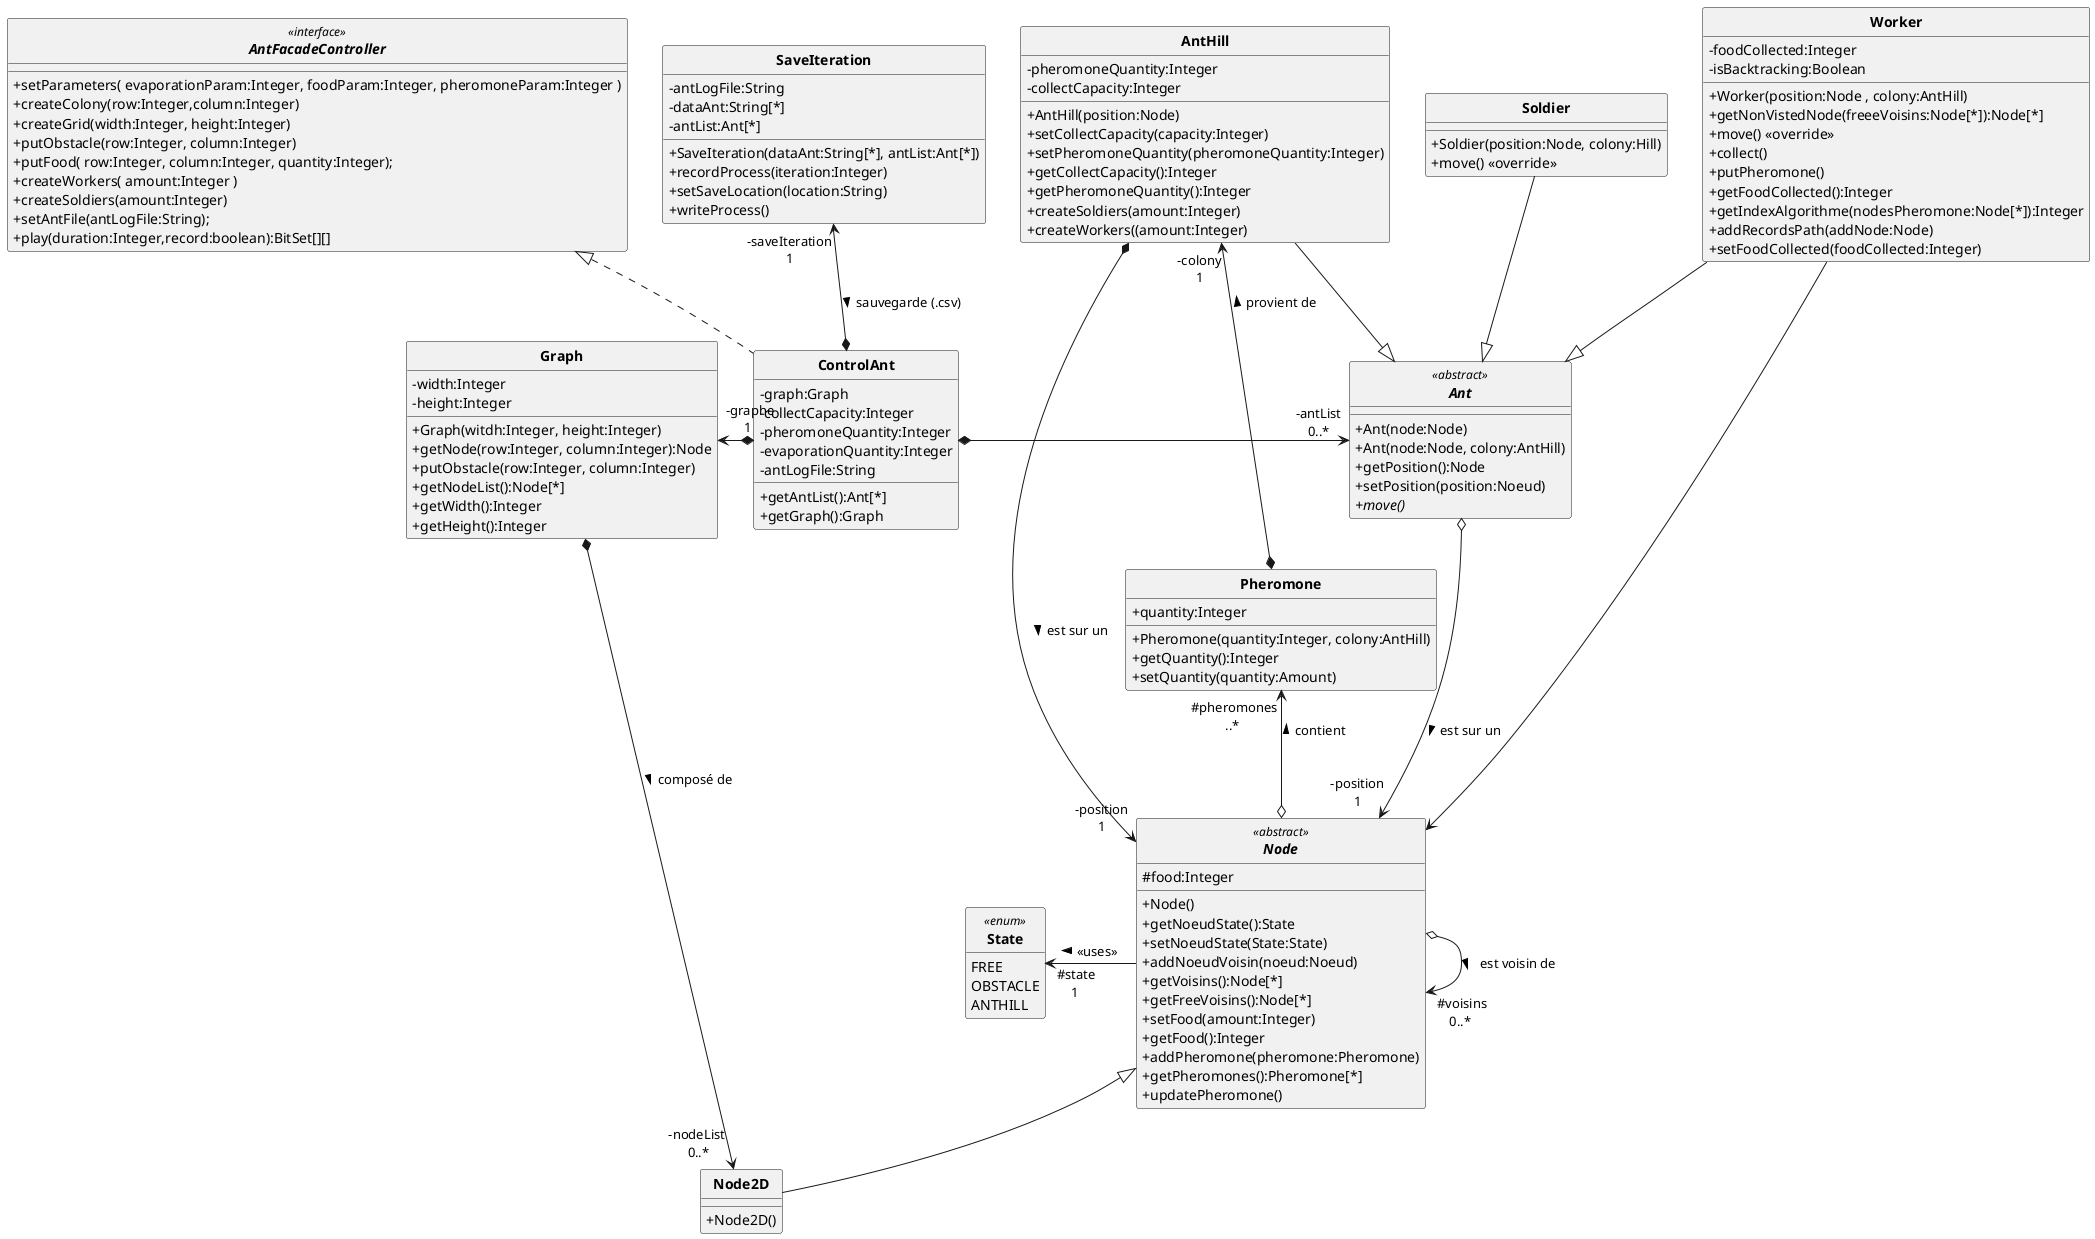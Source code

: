 @startuml
'https://plantuml.com/sequence-diagram
allow_mixing
skinparam style strictuml
skinparam classAttributeIconSize 0
skinparam circledCharacterRadius 0
skinparam circledCharacterFontSize 0
skinparam classFontStyle Bold
'autonumber
hide enum methods

'Controleur
interface AntFacadeController <<interface>> {
    +setParameters( evaporationParam:Integer, foodParam:Integer, pheromoneParam:Integer )
    +createColony(row:Integer,column:Integer)
    +createGrid(width:Integer, height:Integer)
    +putObstacle(row:Integer, column:Integer)
    +putFood( row:Integer, column:Integer, quantity:Integer);
    +createWorkers( amount:Integer )
    +createSoldiers(amount:Integer)
    +setAntFile(antLogFile:String);
    +play(duration:Integer,record:boolean):BitSet[][]
}


abstract class Node <<abstract>>{
    #food:Integer
    +Node()
    +getNoeudState():State
    +setNoeudState(State:State)
    +addNoeudVoisin(noeud:Noeud)
    +getVoisins():Node[*]
    +getFreeVoisins():Node[*]
    +setFood(amount:Integer)
    +getFood():Integer
    +addPheromone(pheromone:Pheromone)
    +getPheromones():Pheromone[*]
    +updatePheromone()
    '+compareTo(node:Node)<<override>>
}

class Node2D extends Node{
   +Node2D()
}


enum State <<enum>> {
    FREE
    OBSTACLE
    ANTHILL
}

'class Food{
'    -amount:Integer
'    +Food()
'}
class Pheromone{
    +Pheromone(quantity:Integer, colony:AntHill)
    +quantity:Integer
    +getQuantity():Integer
    +setQuantity(quantity:Amount)
}


abstract Ant <<abstract>> {
    +Ant(node:Node)
    +Ant(node:Node, colony:AntHill)
    +getPosition():Node
    +setPosition(position:Noeud)
    {abstract} +move()
}
class AntHill{
    -pheromoneQuantity:Integer
    -collectCapacity:Integer
    +AntHill(position:Node)
    +setCollectCapacity(capacity:Integer)
    +setPheromoneQuantity(pheromoneQuantity:Integer)
    +getCollectCapacity():Integer
    +getPheromoneQuantity():Integer
    +createSoldiers(amount:Integer)
    +createWorkers((amount:Integer)
}
class Soldier{
    +Soldier(position:Node, colony:Hill)
    +move() <<override>>
}

class Worker {
    -foodCollected:Integer
    -isBacktracking:Boolean
    +Worker(position:Node , colony:AntHill)
    +getNonVistedNode(freeeVoisins:Node[*]):Node[*]
    +move() <<override>>
    +collect()
    +putPheromone()
    +getFoodCollected():Integer
    +getIndexAlgorithme(nodesPheromone:Node[*]):Integer
    +addRecordsPath(addNode:Node)
    +setFoodCollected(foodCollected:Integer)
}


class ControlAnt implements AntFacadeController{
    -graph:Graph
    -collectCapacity:Integer
    -pheromoneQuantity:Integer
    -evaporationQuantity:Integer
    -antLogFile:String
    +getAntList():Ant[*]
    +getGraph():Graph
}

class SaveIteration {
    -antLogFile:String
    -dataAnt:String[*]
    -antList:Ant[*]
    +SaveIteration(dataAnt:String[*], antList:Ant[*])
    +recordProcess(iteration:Integer)
    +setSaveLocation(location:String)
    +writeProcess()
}


class Graph{
 -width:Integer
 -height:Integer
 +Graph(witdh:Integer, height:Integer)
 +getNode(row:Integer, column:Integer):Node
 +putObstacle(row:Integer, column:Integer)
 +getNodeList():Node[*]
 +getWidth():Integer
 +getHeight():Integer
}



SaveIteration "-saveIteration\n1" <--* ControlAnt : sauvegarde (.csv) >

Soldier --|> Ant
Worker --|> Ant
AntHill --|> Ant

Worker --> Node

ControlAnt "-graphe\n1 " *-l-> Graph
ControlAnt  *-r-> "-antList\n0..*" Ant


Graph *--> "-nodeList \n0..*" Node2D : composé de >

'historique = liste de noeud déjà passé par la fourmi
'"-position 1\n-historique 0..*"
Ant o---> "-position\n1" Node  : est sur un >
AntHill *--> "-position\n1" Node  : est sur un >
Node o-> " #voisins\n0..*"  Node  : est voisin de >

Node -l-> " #state\n1" State : <<uses>> >

'Ant *-> "-colony\n1" AntHill : provient de >
Pheromone *-u-> "-colony\n1" AntHill : provient de >
Node o-l-> " #pheromones\n..*" Pheromone : contient >


@enduml